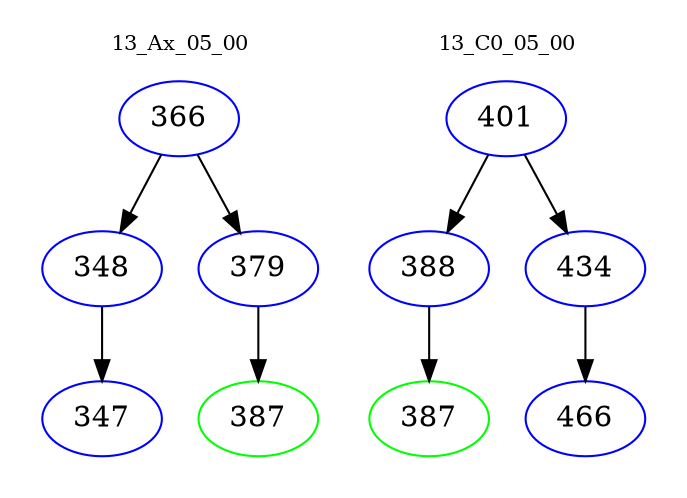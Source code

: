digraph{
subgraph cluster_0 {
color = white
label = "13_Ax_05_00";
fontsize=10;
T0_366 [label="366", color="blue"]
T0_366 -> T0_348 [color="black"]
T0_348 [label="348", color="blue"]
T0_348 -> T0_347 [color="black"]
T0_347 [label="347", color="blue"]
T0_366 -> T0_379 [color="black"]
T0_379 [label="379", color="blue"]
T0_379 -> T0_387 [color="black"]
T0_387 [label="387", color="green"]
}
subgraph cluster_1 {
color = white
label = "13_C0_05_00";
fontsize=10;
T1_401 [label="401", color="blue"]
T1_401 -> T1_388 [color="black"]
T1_388 [label="388", color="blue"]
T1_388 -> T1_387 [color="black"]
T1_387 [label="387", color="green"]
T1_401 -> T1_434 [color="black"]
T1_434 [label="434", color="blue"]
T1_434 -> T1_466 [color="black"]
T1_466 [label="466", color="blue"]
}
}
